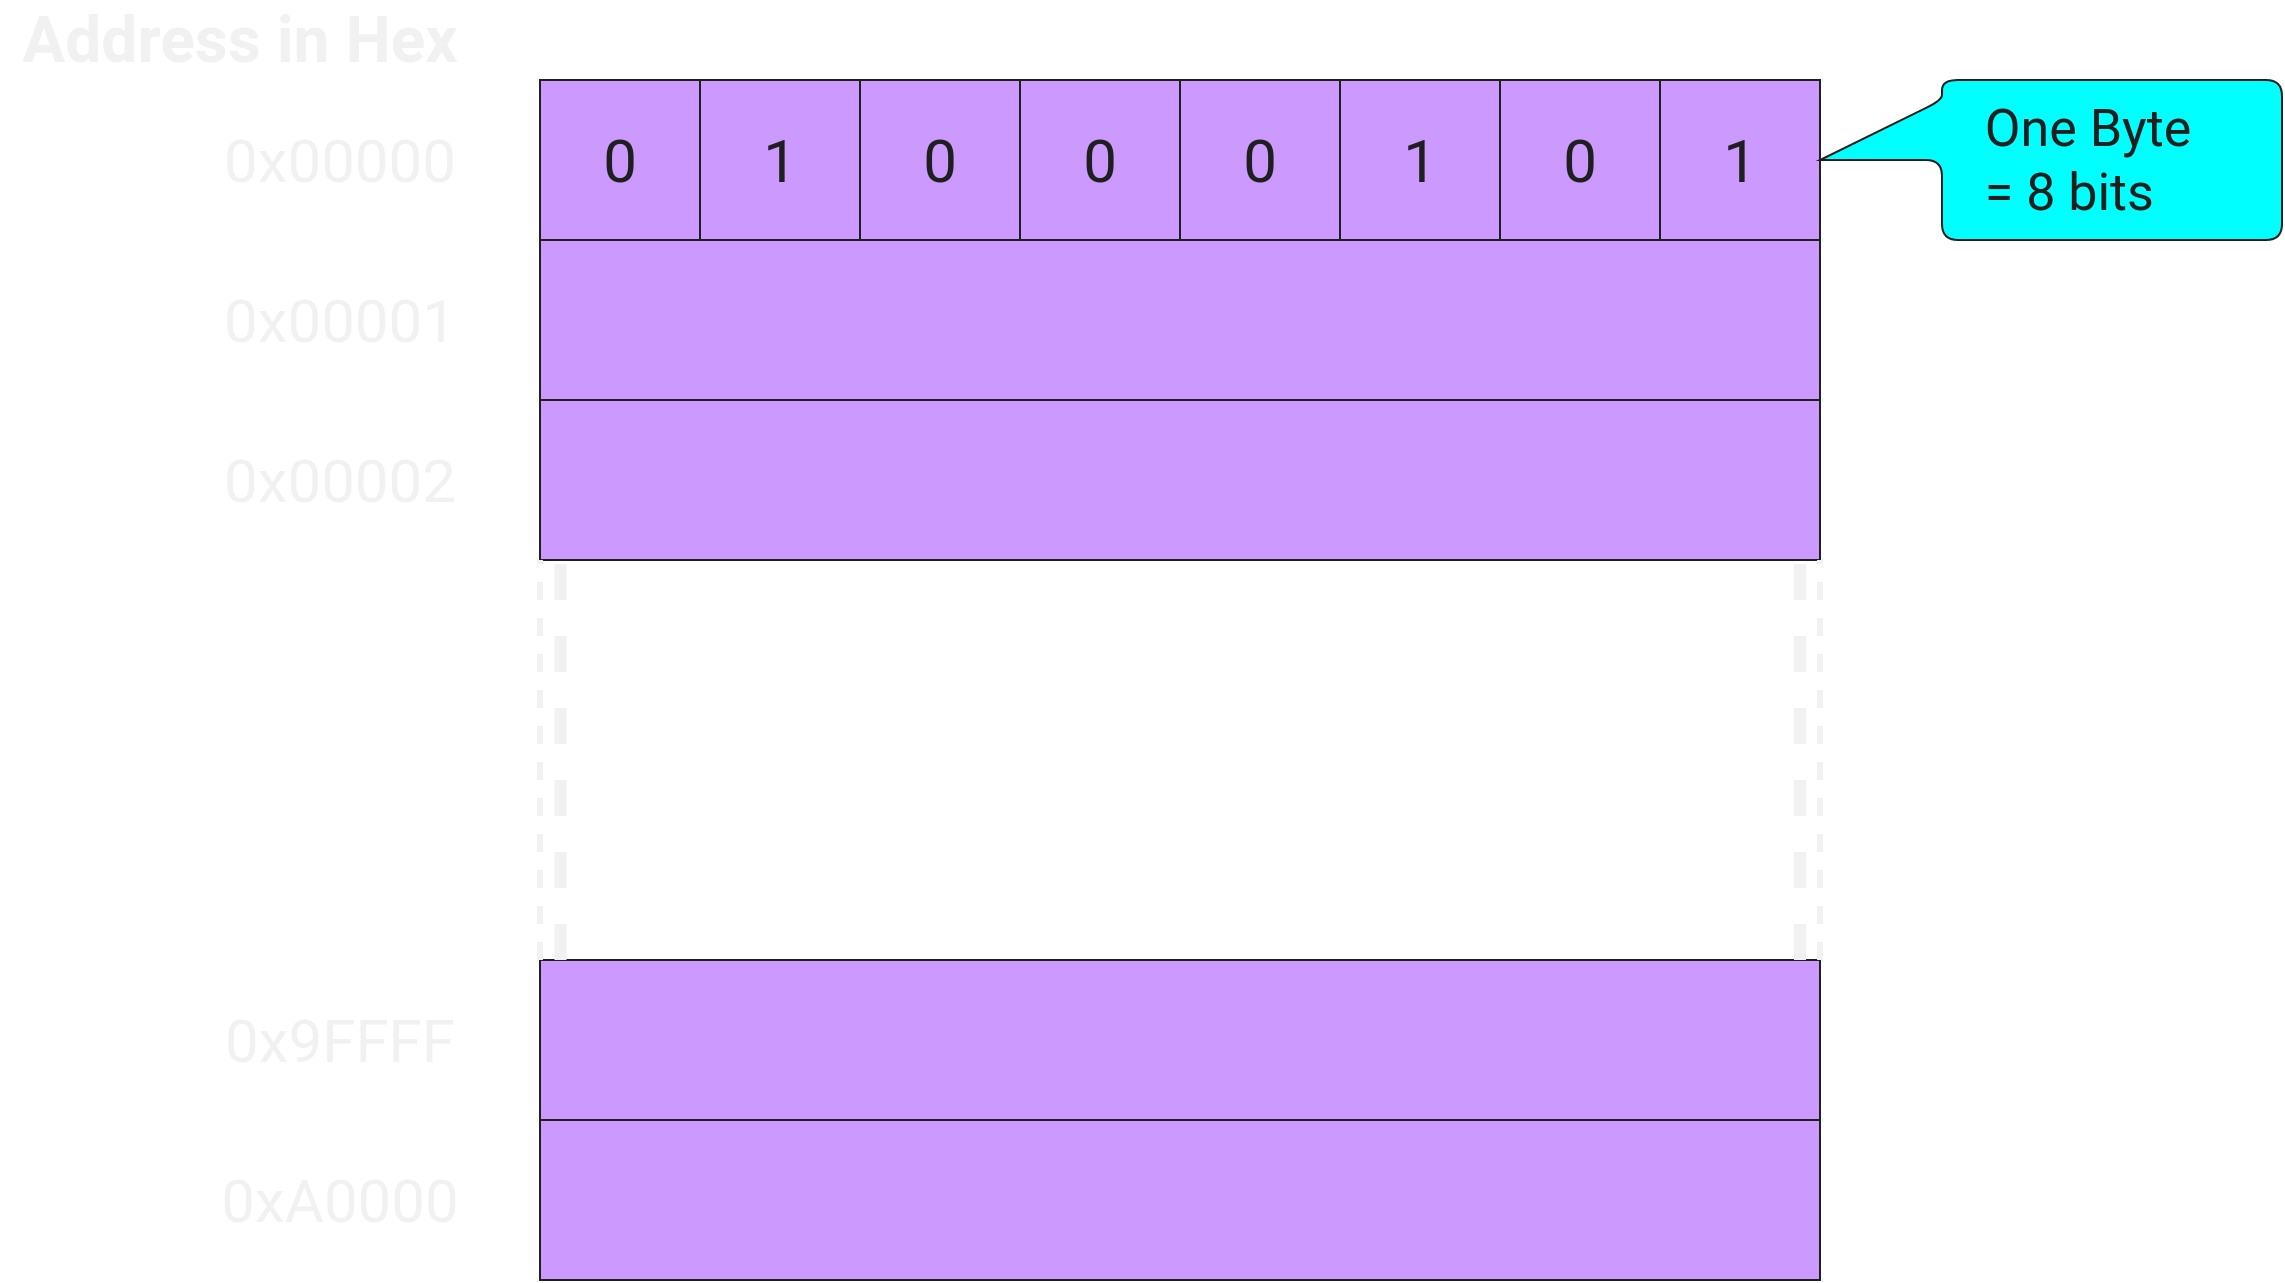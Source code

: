 <mxfile>
    <diagram id="2ThcgtfJi6gquSRz2HKs" name="Page-1">
        <mxGraphModel dx="1910" dy="1366" grid="1" gridSize="10" guides="1" tooltips="1" connect="1" arrows="1" fold="1" page="1" pageScale="1" pageWidth="1169" pageHeight="827" math="0" shadow="0">
            <root>
                <mxCell id="0"/>
                <mxCell id="1" parent="0"/>
                <mxCell id="39" value="" style="rounded=0;whiteSpace=wrap;html=1;strokeColor=#1F1F1F;strokeWidth=1;fillColor=#CC99FF;" vertex="1" parent="1">
                    <mxGeometry x="269" y="-640" width="640" height="240" as="geometry"/>
                </mxCell>
                <mxCell id="22" value="0" style="rounded=0;whiteSpace=wrap;html=1;strokeWidth=1;strokeColor=#1F1F1F;fillColor=#CC99FF;fontSize=30;fontColor=#1F1F1F;fontFamily=Roboto;fontSource=https%3A%2F%2Ffonts.googleapis.com%2Fcss%3Ffamily%3DRoboto;" vertex="1" parent="1">
                    <mxGeometry x="269" y="-640" width="80" height="80" as="geometry"/>
                </mxCell>
                <mxCell id="30" value="1" style="rounded=0;whiteSpace=wrap;html=1;strokeWidth=1;strokeColor=#1F1F1F;fillColor=#CC99FF;fontFamily=Roboto;fontSource=https%3A%2F%2Ffonts.googleapis.com%2Fcss%3Ffamily%3DRoboto;fontColor=#1F1F1F;fontSize=30;" vertex="1" parent="1">
                    <mxGeometry x="349" y="-640" width="80" height="80" as="geometry"/>
                </mxCell>
                <mxCell id="31" value="0" style="rounded=0;whiteSpace=wrap;html=1;strokeWidth=1;strokeColor=#1F1F1F;fillColor=#CC99FF;fontFamily=Roboto;fontSource=https%3A%2F%2Ffonts.googleapis.com%2Fcss%3Ffamily%3DRoboto;fontColor=#1F1F1F;fontSize=30;" vertex="1" parent="1">
                    <mxGeometry x="429" y="-640" width="80" height="80" as="geometry"/>
                </mxCell>
                <mxCell id="32" value="0" style="rounded=0;whiteSpace=wrap;html=1;strokeWidth=1;strokeColor=#1F1F1F;fillColor=#CC99FF;fontFamily=Roboto;fontSource=https%3A%2F%2Ffonts.googleapis.com%2Fcss%3Ffamily%3DRoboto;fontColor=#1F1F1F;fontSize=30;" vertex="1" parent="1">
                    <mxGeometry x="509" y="-640" width="80" height="80" as="geometry"/>
                </mxCell>
                <mxCell id="33" value="0" style="rounded=0;whiteSpace=wrap;html=1;strokeWidth=1;strokeColor=#1F1F1F;fillColor=#CC99FF;fontFamily=Roboto;fontSource=https%3A%2F%2Ffonts.googleapis.com%2Fcss%3Ffamily%3DRoboto;fontColor=#1F1F1F;fontSize=30;" vertex="1" parent="1">
                    <mxGeometry x="589" y="-640" width="80" height="80" as="geometry"/>
                </mxCell>
                <mxCell id="34" value="1" style="rounded=0;whiteSpace=wrap;html=1;strokeWidth=1;strokeColor=#1F1F1F;fillColor=#CC99FF;fontFamily=Roboto;fontSource=https%3A%2F%2Ffonts.googleapis.com%2Fcss%3Ffamily%3DRoboto;fontColor=#1F1F1F;fontSize=30;" vertex="1" parent="1">
                    <mxGeometry x="669" y="-640" width="80" height="80" as="geometry"/>
                </mxCell>
                <mxCell id="35" value="0" style="rounded=0;whiteSpace=wrap;html=1;strokeWidth=1;strokeColor=#1F1F1F;fillColor=#CC99FF;fontFamily=Roboto;fontSource=https%3A%2F%2Ffonts.googleapis.com%2Fcss%3Ffamily%3DRoboto;fontColor=#1F1F1F;fontSize=30;" vertex="1" parent="1">
                    <mxGeometry x="749" y="-640" width="80" height="80" as="geometry"/>
                </mxCell>
                <mxCell id="36" value="1" style="rounded=0;whiteSpace=wrap;html=1;strokeWidth=1;strokeColor=#1F1F1F;fillColor=#CC99FF;fontFamily=Roboto;fontSource=https%3A%2F%2Ffonts.googleapis.com%2Fcss%3Ffamily%3DRoboto;fontColor=#1F1F1F;fontSize=30;" vertex="1" parent="1">
                    <mxGeometry x="829" y="-640" width="80" height="80" as="geometry"/>
                </mxCell>
                <mxCell id="37" value="" style="rounded=0;whiteSpace=wrap;html=1;strokeColor=#1F1F1F;strokeWidth=1;fillColor=#CC99FF;" vertex="1" parent="1">
                    <mxGeometry x="269" y="-480" width="640" height="80" as="geometry"/>
                </mxCell>
                <mxCell id="38" value="" style="rounded=0;whiteSpace=wrap;html=1;strokeColor=#1F1F1F;strokeWidth=1;fillColor=#CC99FF;" vertex="1" parent="1">
                    <mxGeometry x="269" y="-560" width="640" height="80" as="geometry"/>
                </mxCell>
                <mxCell id="40" value="" style="rounded=0;whiteSpace=wrap;html=1;strokeColor=#1F1F1F;strokeWidth=1;fillColor=#CC99FF;" vertex="1" parent="1">
                    <mxGeometry x="269" y="-120" width="640" height="80" as="geometry"/>
                </mxCell>
                <mxCell id="41" value="" style="rounded=0;whiteSpace=wrap;html=1;strokeColor=#1F1F1F;strokeWidth=1;fillColor=#CC99FF;" vertex="1" parent="1">
                    <mxGeometry x="269" y="-200" width="640" height="80" as="geometry"/>
                </mxCell>
                <mxCell id="42" value="0x00000" style="text;html=1;strokeColor=none;fillColor=none;align=center;verticalAlign=middle;whiteSpace=wrap;rounded=0;fontFamily=Roboto;fontSource=https%3A%2F%2Ffonts.googleapis.com%2Fcss%3Ffamily%3DRoboto;fontSize=30;fontColor=#F1F1F1;" vertex="1" parent="1">
                    <mxGeometry x="109" y="-615" width="120" height="30" as="geometry"/>
                </mxCell>
                <mxCell id="43" value="0x00001" style="text;html=1;strokeColor=none;fillColor=none;align=center;verticalAlign=middle;whiteSpace=wrap;rounded=0;fontFamily=Roboto;fontSource=https%3A%2F%2Ffonts.googleapis.com%2Fcss%3Ffamily%3DRoboto;fontSize=30;fontColor=#F1F1F1;" vertex="1" parent="1">
                    <mxGeometry x="109" y="-535" width="120" height="30" as="geometry"/>
                </mxCell>
                <mxCell id="44" value="0x00002" style="text;html=1;strokeColor=none;fillColor=none;align=center;verticalAlign=middle;whiteSpace=wrap;rounded=0;fontFamily=Roboto;fontSource=https%3A%2F%2Ffonts.googleapis.com%2Fcss%3Ffamily%3DRoboto;fontSize=30;fontColor=#F1F1F1;" vertex="1" parent="1">
                    <mxGeometry x="109" y="-455" width="120" height="30" as="geometry"/>
                </mxCell>
                <mxCell id="45" value="0x9FFFF" style="text;html=1;strokeColor=none;fillColor=none;align=center;verticalAlign=middle;whiteSpace=wrap;rounded=0;fontFamily=Roboto;fontSource=https%3A%2F%2Ffonts.googleapis.com%2Fcss%3Ffamily%3DRoboto;fontSize=30;fontColor=#F1F1F1;" vertex="1" parent="1">
                    <mxGeometry x="109" y="-175" width="120" height="30" as="geometry"/>
                </mxCell>
                <mxCell id="46" value="0xA0000" style="text;html=1;strokeColor=none;fillColor=none;align=center;verticalAlign=middle;whiteSpace=wrap;rounded=0;fontFamily=Roboto;fontSource=https%3A%2F%2Ffonts.googleapis.com%2Fcss%3Ffamily%3DRoboto;fontSize=30;fontColor=#F1F1F1;" vertex="1" parent="1">
                    <mxGeometry x="109" y="-95" width="120" height="30" as="geometry"/>
                </mxCell>
                <mxCell id="48" value="" style="endArrow=none;dashed=1;html=1;fontFamily=Roboto;fontSource=https%3A%2F%2Ffonts.googleapis.com%2Fcss%3Ffamily%3DRoboto;fontSize=30;fontColor=#F1F1F1;strokeWidth=3;jumpStyle=gap;entryX=1;entryY=1;entryDx=0;entryDy=0;exitX=1;exitY=0;exitDx=0;exitDy=0;strokeColor=#F1F1F1;" edge="1" parent="1" source="41" target="37">
                    <mxGeometry width="50" height="50" relative="1" as="geometry">
                        <mxPoint x="859" y="-200" as="sourcePoint"/>
                        <mxPoint x="909" y="-250" as="targetPoint"/>
                    </mxGeometry>
                </mxCell>
                <mxCell id="49" value="" style="endArrow=none;dashed=1;html=1;fontFamily=Roboto;fontSource=https%3A%2F%2Ffonts.googleapis.com%2Fcss%3Ffamily%3DRoboto;fontSize=30;fontColor=#F1F1F1;strokeWidth=3;jumpStyle=gap;entryX=0;entryY=1;entryDx=0;entryDy=0;exitX=0;exitY=0;exitDx=0;exitDy=0;strokeColor=#F1F1F1;" edge="1" parent="1" source="41" target="37">
                    <mxGeometry width="50" height="50" relative="1" as="geometry">
                        <mxPoint x="279" y="-190" as="sourcePoint"/>
                        <mxPoint x="279.0" y="-390.0" as="targetPoint"/>
                    </mxGeometry>
                </mxCell>
                <mxCell id="50" value="" style="endArrow=none;html=1;fontFamily=Roboto;fontSource=https%3A%2F%2Ffonts.googleapis.com%2Fcss%3Ffamily%3DRoboto;fontSize=30;fontColor=#F1F1F1;strokeWidth=6;jumpStyle=gap;entryX=0.016;entryY=1;entryDx=0;entryDy=0;entryPerimeter=0;exitX=0.016;exitY=0;exitDx=0;exitDy=0;exitPerimeter=0;rounded=0;dashed=1;jumpSize=6;strokeColor=#F1F1F1;" edge="1" parent="1" source="41" target="37">
                    <mxGeometry width="50" height="50" relative="1" as="geometry">
                        <mxPoint x="259" y="-290" as="sourcePoint"/>
                        <mxPoint x="309" y="-340" as="targetPoint"/>
                    </mxGeometry>
                </mxCell>
                <mxCell id="51" value="" style="endArrow=none;html=1;fontFamily=Roboto;fontSource=https%3A%2F%2Ffonts.googleapis.com%2Fcss%3Ffamily%3DRoboto;fontSize=30;fontColor=#F1F1F1;strokeWidth=6;jumpStyle=gap;entryX=0.016;entryY=1;entryDx=0;entryDy=0;entryPerimeter=0;exitX=0.016;exitY=0;exitDx=0;exitDy=0;exitPerimeter=0;rounded=0;dashed=1;jumpSize=6;strokeColor=#F1F1F1;" edge="1" parent="1">
                    <mxGeometry width="50" height="50" relative="1" as="geometry">
                        <mxPoint x="899" y="-200" as="sourcePoint"/>
                        <mxPoint x="899" y="-400" as="targetPoint"/>
                    </mxGeometry>
                </mxCell>
                <mxCell id="52" value="Address in Hex" style="text;html=1;strokeColor=none;fillColor=none;align=center;verticalAlign=middle;whiteSpace=wrap;rounded=0;fontFamily=Roboto;fontSource=https%3A%2F%2Ffonts.googleapis.com%2Fcss%3Ffamily%3DRoboto;fontSize=32;fontColor=#F1F1F1;fontStyle=1" vertex="1" parent="1">
                    <mxGeometry x="-1" y="-680" width="240" height="40" as="geometry"/>
                </mxCell>
                <mxCell id="53" value="&lt;font style=&quot;font-size: 26px&quot;&gt;&amp;nbsp; &amp;nbsp;One Byte&lt;br&gt;&amp;nbsp; &amp;nbsp;= 8 bits&lt;/font&gt;" style="shape=callout;whiteSpace=wrap;html=1;perimeter=calloutPerimeter;fontFamily=Roboto;fontSource=https%3A%2F%2Ffonts.googleapis.com%2Fcss%3Ffamily%3DRoboto;fontSize=23;fontColor=#1F1F1F;strokeColor=#1F1F1F;strokeWidth=1;fillColor=#00FFFF;direction=north;base=30;flipH=1;rounded=1;size=61;position=0.5;align=left;position2=0.5;arcSize=16;" vertex="1" parent="1">
                    <mxGeometry x="909" y="-640" width="231" height="80" as="geometry"/>
                </mxCell>
            </root>
        </mxGraphModel>
    </diagram>
</mxfile>